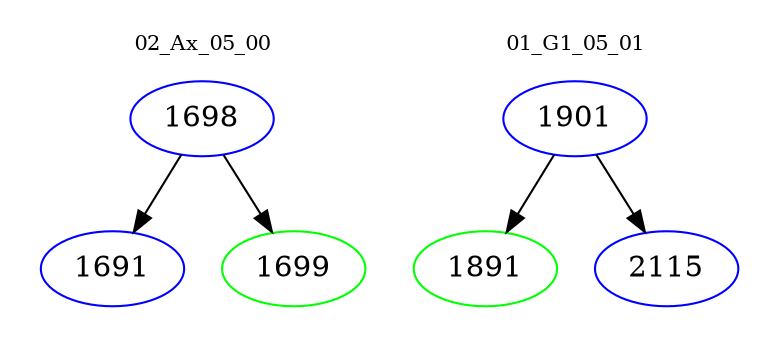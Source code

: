 digraph{
subgraph cluster_0 {
color = white
label = "02_Ax_05_00";
fontsize=10;
T0_1698 [label="1698", color="blue"]
T0_1698 -> T0_1691 [color="black"]
T0_1691 [label="1691", color="blue"]
T0_1698 -> T0_1699 [color="black"]
T0_1699 [label="1699", color="green"]
}
subgraph cluster_1 {
color = white
label = "01_G1_05_01";
fontsize=10;
T1_1901 [label="1901", color="blue"]
T1_1901 -> T1_1891 [color="black"]
T1_1891 [label="1891", color="green"]
T1_1901 -> T1_2115 [color="black"]
T1_2115 [label="2115", color="blue"]
}
}
